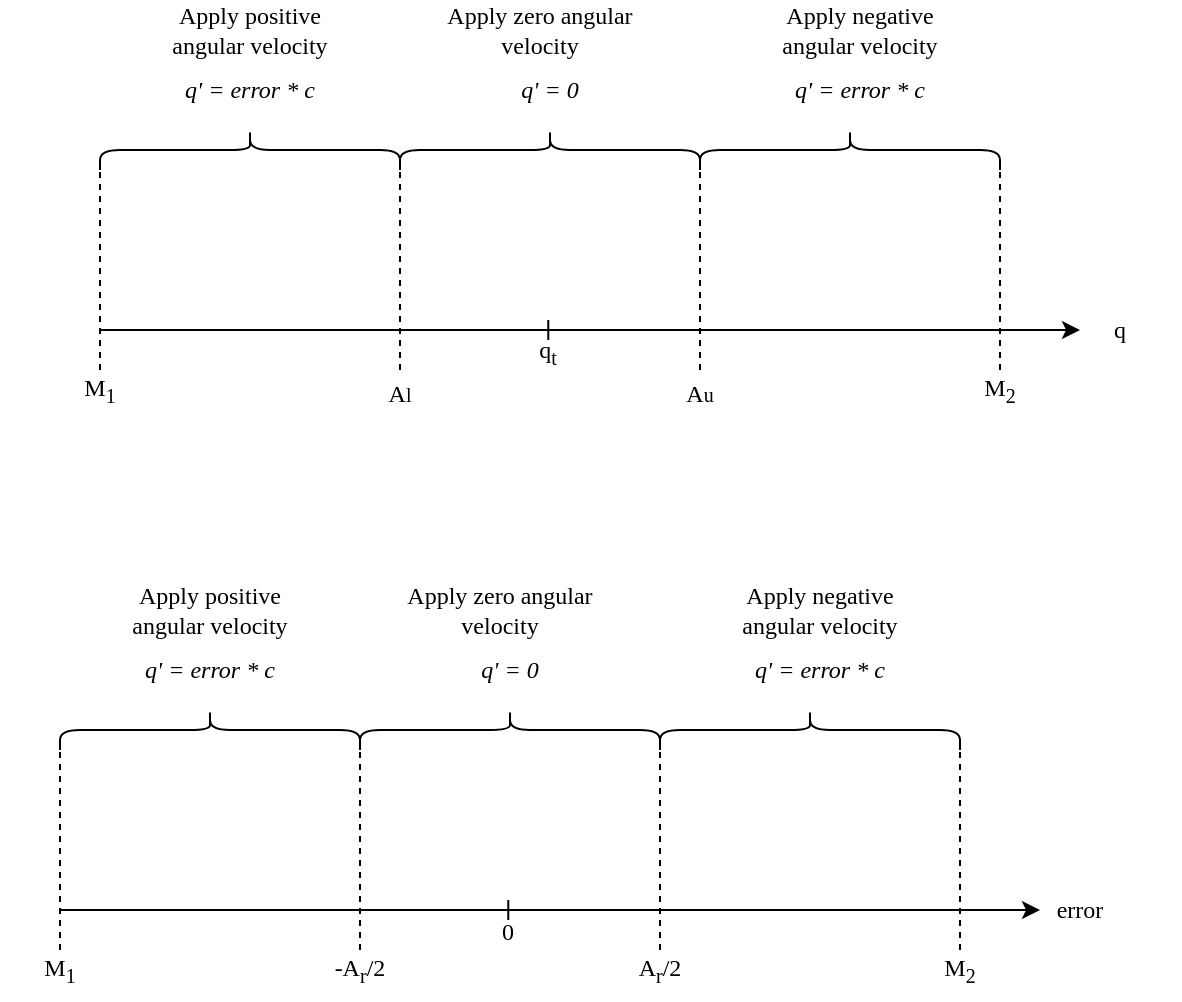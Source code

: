 <mxfile version="20.8.16" type="device"><diagram name="Page-1" id="Ghyp41Rm2ES8QULLYkGH"><mxGraphModel dx="806" dy="552" grid="1" gridSize="10" guides="1" tooltips="1" connect="1" arrows="1" fold="1" page="1" pageScale="1" pageWidth="850" pageHeight="1100" math="0" shadow="0"><root><mxCell id="0"/><mxCell id="1" parent="0"/><mxCell id="xTKEfutnQJyMtM44-0ee-1" value="" style="endArrow=classic;html=1;rounded=0;" edge="1" parent="1"><mxGeometry width="50" height="50" relative="1" as="geometry"><mxPoint x="100" y="320" as="sourcePoint"/><mxPoint x="590" y="320" as="targetPoint"/></mxGeometry></mxCell><mxCell id="xTKEfutnQJyMtM44-0ee-2" value="" style="endArrow=none;dashed=1;html=1;rounded=0;" edge="1" parent="1"><mxGeometry width="50" height="50" relative="1" as="geometry"><mxPoint x="100" y="340" as="sourcePoint"/><mxPoint x="100" y="240" as="targetPoint"/></mxGeometry></mxCell><mxCell id="xTKEfutnQJyMtM44-0ee-4" value="" style="shape=curlyBracket;whiteSpace=wrap;html=1;rounded=1;labelPosition=left;verticalLabelPosition=middle;align=right;verticalAlign=middle;fontSize=12;rotation=90;" vertex="1" parent="1"><mxGeometry x="165" y="155" width="20" height="150" as="geometry"/></mxCell><mxCell id="xTKEfutnQJyMtM44-0ee-5" value="&lt;font face=&quot;Palatino Linotype&quot;&gt;Apply positive angular velocity&lt;/font&gt;" style="text;html=1;strokeColor=none;fillColor=none;align=center;verticalAlign=middle;whiteSpace=wrap;rounded=0;fontSize=12;" vertex="1" parent="1"><mxGeometry x="120" y="155" width="110" height="30" as="geometry"/></mxCell><mxCell id="xTKEfutnQJyMtM44-0ee-6" value="" style="endArrow=none;dashed=1;html=1;rounded=0;" edge="1" parent="1"><mxGeometry width="50" height="50" relative="1" as="geometry"><mxPoint x="250" y="340" as="sourcePoint"/><mxPoint x="250" y="240" as="targetPoint"/></mxGeometry></mxCell><mxCell id="xTKEfutnQJyMtM44-0ee-7" value="" style="shape=curlyBracket;whiteSpace=wrap;html=1;rounded=1;labelPosition=left;verticalLabelPosition=middle;align=right;verticalAlign=middle;fontSize=12;rotation=90;" vertex="1" parent="1"><mxGeometry x="315" y="155" width="20" height="150" as="geometry"/></mxCell><mxCell id="xTKEfutnQJyMtM44-0ee-8" value="" style="endArrow=none;dashed=1;html=1;rounded=0;" edge="1" parent="1"><mxGeometry width="50" height="50" relative="1" as="geometry"><mxPoint x="400" y="340" as="sourcePoint"/><mxPoint x="400" y="240" as="targetPoint"/></mxGeometry></mxCell><mxCell id="xTKEfutnQJyMtM44-0ee-9" value="" style="shape=curlyBracket;whiteSpace=wrap;html=1;rounded=1;labelPosition=left;verticalLabelPosition=middle;align=right;verticalAlign=middle;fontSize=12;rotation=90;" vertex="1" parent="1"><mxGeometry x="465" y="155" width="20" height="150" as="geometry"/></mxCell><mxCell id="xTKEfutnQJyMtM44-0ee-10" value="" style="endArrow=none;dashed=1;html=1;rounded=0;" edge="1" parent="1"><mxGeometry width="50" height="50" relative="1" as="geometry"><mxPoint x="550" y="340" as="sourcePoint"/><mxPoint x="550" y="240" as="targetPoint"/></mxGeometry></mxCell><mxCell id="xTKEfutnQJyMtM44-0ee-11" value="q" style="text;html=1;strokeColor=none;fillColor=none;align=center;verticalAlign=middle;whiteSpace=wrap;rounded=0;fontSize=12;fontFamily=Palatino Linotype;" vertex="1" parent="1"><mxGeometry x="580" y="305" width="60" height="30" as="geometry"/></mxCell><mxCell id="xTKEfutnQJyMtM44-0ee-12" value="&lt;font face=&quot;Palatino Linotype&quot;&gt;q' = error *&lt;/font&gt;&lt;font face=&quot;Palatino Linotype&quot;&gt;&amp;nbsp;c&lt;/font&gt;" style="text;html=1;strokeColor=none;fillColor=none;align=center;verticalAlign=middle;whiteSpace=wrap;rounded=0;fontSize=12;fontStyle=2" vertex="1" parent="1"><mxGeometry x="120" y="185" width="110" height="30" as="geometry"/></mxCell><mxCell id="xTKEfutnQJyMtM44-0ee-13" value="&lt;font face=&quot;Palatino Linotype&quot;&gt;Apply zero angular velocity&lt;/font&gt;" style="text;html=1;strokeColor=none;fillColor=none;align=center;verticalAlign=middle;whiteSpace=wrap;rounded=0;fontSize=12;" vertex="1" parent="1"><mxGeometry x="270" y="155" width="100" height="30" as="geometry"/></mxCell><mxCell id="xTKEfutnQJyMtM44-0ee-14" value="&lt;font face=&quot;Palatino Linotype&quot;&gt;q' = 0&lt;/font&gt;" style="text;html=1;strokeColor=none;fillColor=none;align=center;verticalAlign=middle;whiteSpace=wrap;rounded=0;fontSize=12;fontStyle=2" vertex="1" parent="1"><mxGeometry x="270" y="185" width="110" height="30" as="geometry"/></mxCell><mxCell id="xTKEfutnQJyMtM44-0ee-15" value="&lt;font face=&quot;Palatino Linotype&quot;&gt;Apply negative angular velocity&lt;/font&gt;" style="text;html=1;strokeColor=none;fillColor=none;align=center;verticalAlign=middle;whiteSpace=wrap;rounded=0;fontSize=12;" vertex="1" parent="1"><mxGeometry x="430" y="155" width="100" height="30" as="geometry"/></mxCell><mxCell id="xTKEfutnQJyMtM44-0ee-17" value="&lt;font face=&quot;Palatino Linotype&quot;&gt;q' = error * c&lt;/font&gt;" style="text;html=1;strokeColor=none;fillColor=none;align=center;verticalAlign=middle;whiteSpace=wrap;rounded=0;fontSize=12;fontStyle=2" vertex="1" parent="1"><mxGeometry x="425" y="185" width="110" height="30" as="geometry"/></mxCell><mxCell id="xTKEfutnQJyMtM44-0ee-18" value="M&lt;sub&gt;1&lt;/sub&gt;" style="text;html=1;strokeColor=none;fillColor=none;align=center;verticalAlign=middle;whiteSpace=wrap;rounded=0;fontSize=12;fontFamily=Palatino Linotype;" vertex="1" parent="1"><mxGeometry x="70" y="335" width="60" height="30" as="geometry"/></mxCell><mxCell id="xTKEfutnQJyMtM44-0ee-19" value="&lt;sub&gt;&lt;span style=&quot;font-size: 12px;&quot;&gt;A&lt;/span&gt;l&lt;/sub&gt;" style="text;html=1;strokeColor=none;fillColor=none;align=center;verticalAlign=middle;whiteSpace=wrap;rounded=0;fontSize=12;fontFamily=Palatino Linotype;" vertex="1" parent="1"><mxGeometry x="220" y="335" width="60" height="30" as="geometry"/></mxCell><mxCell id="xTKEfutnQJyMtM44-0ee-20" value="&lt;sub&gt;&lt;span style=&quot;font-size: 12px;&quot;&gt;A&lt;/span&gt;u&lt;/sub&gt;" style="text;html=1;strokeColor=none;fillColor=none;align=center;verticalAlign=middle;whiteSpace=wrap;rounded=0;fontSize=12;fontFamily=Palatino Linotype;" vertex="1" parent="1"><mxGeometry x="370" y="335" width="60" height="30" as="geometry"/></mxCell><mxCell id="xTKEfutnQJyMtM44-0ee-21" value="M&lt;sub&gt;2&lt;/sub&gt;" style="text;html=1;strokeColor=none;fillColor=none;align=center;verticalAlign=middle;whiteSpace=wrap;rounded=0;fontSize=12;fontFamily=Palatino Linotype;" vertex="1" parent="1"><mxGeometry x="520" y="335" width="60" height="30" as="geometry"/></mxCell><mxCell id="xTKEfutnQJyMtM44-0ee-41" value="" style="endArrow=none;html=1;rounded=0;fontFamily=Palatino Linotype;fontSize=12;" edge="1" parent="1"><mxGeometry width="50" height="50" relative="1" as="geometry"><mxPoint x="324.14" y="325" as="sourcePoint"/><mxPoint x="324.14" y="315" as="targetPoint"/></mxGeometry></mxCell><mxCell id="xTKEfutnQJyMtM44-0ee-42" value="q&lt;sub&gt;t&lt;/sub&gt;" style="text;html=1;strokeColor=none;fillColor=none;align=center;verticalAlign=middle;whiteSpace=wrap;rounded=0;fontSize=12;fontFamily=Palatino Linotype;" vertex="1" parent="1"><mxGeometry x="294" y="316" width="60" height="30" as="geometry"/></mxCell><mxCell id="xTKEfutnQJyMtM44-0ee-43" value="" style="endArrow=classic;html=1;rounded=0;" edge="1" parent="1"><mxGeometry width="50" height="50" relative="1" as="geometry"><mxPoint x="80" y="610" as="sourcePoint"/><mxPoint x="570" y="610" as="targetPoint"/></mxGeometry></mxCell><mxCell id="xTKEfutnQJyMtM44-0ee-44" value="" style="endArrow=none;dashed=1;html=1;rounded=0;" edge="1" parent="1"><mxGeometry width="50" height="50" relative="1" as="geometry"><mxPoint x="80" y="630" as="sourcePoint"/><mxPoint x="80" y="530" as="targetPoint"/></mxGeometry></mxCell><mxCell id="xTKEfutnQJyMtM44-0ee-45" value="" style="shape=curlyBracket;whiteSpace=wrap;html=1;rounded=1;labelPosition=left;verticalLabelPosition=middle;align=right;verticalAlign=middle;fontSize=12;rotation=90;" vertex="1" parent="1"><mxGeometry x="145" y="445" width="20" height="150" as="geometry"/></mxCell><mxCell id="xTKEfutnQJyMtM44-0ee-46" value="&lt;font face=&quot;Palatino Linotype&quot;&gt;Apply positive angular velocity&lt;/font&gt;" style="text;html=1;strokeColor=none;fillColor=none;align=center;verticalAlign=middle;whiteSpace=wrap;rounded=0;fontSize=12;" vertex="1" parent="1"><mxGeometry x="100" y="445" width="110" height="30" as="geometry"/></mxCell><mxCell id="xTKEfutnQJyMtM44-0ee-47" value="" style="endArrow=none;dashed=1;html=1;rounded=0;" edge="1" parent="1"><mxGeometry width="50" height="50" relative="1" as="geometry"><mxPoint x="230" y="630" as="sourcePoint"/><mxPoint x="230" y="530" as="targetPoint"/></mxGeometry></mxCell><mxCell id="xTKEfutnQJyMtM44-0ee-48" value="" style="shape=curlyBracket;whiteSpace=wrap;html=1;rounded=1;labelPosition=left;verticalLabelPosition=middle;align=right;verticalAlign=middle;fontSize=12;rotation=90;" vertex="1" parent="1"><mxGeometry x="295" y="445" width="20" height="150" as="geometry"/></mxCell><mxCell id="xTKEfutnQJyMtM44-0ee-49" value="" style="endArrow=none;dashed=1;html=1;rounded=0;" edge="1" parent="1"><mxGeometry width="50" height="50" relative="1" as="geometry"><mxPoint x="380" y="630" as="sourcePoint"/><mxPoint x="380" y="530" as="targetPoint"/></mxGeometry></mxCell><mxCell id="xTKEfutnQJyMtM44-0ee-50" value="" style="shape=curlyBracket;whiteSpace=wrap;html=1;rounded=1;labelPosition=left;verticalLabelPosition=middle;align=right;verticalAlign=middle;fontSize=12;rotation=90;" vertex="1" parent="1"><mxGeometry x="445" y="445" width="20" height="150" as="geometry"/></mxCell><mxCell id="xTKEfutnQJyMtM44-0ee-51" value="" style="endArrow=none;dashed=1;html=1;rounded=0;" edge="1" parent="1"><mxGeometry width="50" height="50" relative="1" as="geometry"><mxPoint x="530" y="630" as="sourcePoint"/><mxPoint x="530" y="530" as="targetPoint"/></mxGeometry></mxCell><mxCell id="xTKEfutnQJyMtM44-0ee-52" value="error" style="text;html=1;strokeColor=none;fillColor=none;align=center;verticalAlign=middle;whiteSpace=wrap;rounded=0;fontSize=12;fontFamily=Palatino Linotype;" vertex="1" parent="1"><mxGeometry x="560" y="595" width="60" height="30" as="geometry"/></mxCell><mxCell id="xTKEfutnQJyMtM44-0ee-53" value="&lt;font face=&quot;Palatino Linotype&quot;&gt;q' = error *&lt;/font&gt;&lt;font face=&quot;Palatino Linotype&quot;&gt;&amp;nbsp;c&lt;/font&gt;" style="text;html=1;strokeColor=none;fillColor=none;align=center;verticalAlign=middle;whiteSpace=wrap;rounded=0;fontSize=12;fontStyle=2" vertex="1" parent="1"><mxGeometry x="100" y="475" width="110" height="30" as="geometry"/></mxCell><mxCell id="xTKEfutnQJyMtM44-0ee-54" value="&lt;font face=&quot;Palatino Linotype&quot;&gt;Apply zero angular velocity&lt;/font&gt;" style="text;html=1;strokeColor=none;fillColor=none;align=center;verticalAlign=middle;whiteSpace=wrap;rounded=0;fontSize=12;" vertex="1" parent="1"><mxGeometry x="250" y="445" width="100" height="30" as="geometry"/></mxCell><mxCell id="xTKEfutnQJyMtM44-0ee-55" value="&lt;font face=&quot;Palatino Linotype&quot;&gt;q' = 0&lt;/font&gt;" style="text;html=1;strokeColor=none;fillColor=none;align=center;verticalAlign=middle;whiteSpace=wrap;rounded=0;fontSize=12;fontStyle=2" vertex="1" parent="1"><mxGeometry x="250" y="475" width="110" height="30" as="geometry"/></mxCell><mxCell id="xTKEfutnQJyMtM44-0ee-56" value="&lt;font face=&quot;Palatino Linotype&quot;&gt;Apply negative angular velocity&lt;/font&gt;" style="text;html=1;strokeColor=none;fillColor=none;align=center;verticalAlign=middle;whiteSpace=wrap;rounded=0;fontSize=12;" vertex="1" parent="1"><mxGeometry x="410" y="445" width="100" height="30" as="geometry"/></mxCell><mxCell id="xTKEfutnQJyMtM44-0ee-57" value="&lt;font face=&quot;Palatino Linotype&quot;&gt;q' = error * c&lt;/font&gt;" style="text;html=1;strokeColor=none;fillColor=none;align=center;verticalAlign=middle;whiteSpace=wrap;rounded=0;fontSize=12;fontStyle=2" vertex="1" parent="1"><mxGeometry x="405" y="475" width="110" height="30" as="geometry"/></mxCell><mxCell id="xTKEfutnQJyMtM44-0ee-58" value="M&lt;sub&gt;1&lt;/sub&gt;" style="text;html=1;strokeColor=none;fillColor=none;align=center;verticalAlign=middle;whiteSpace=wrap;rounded=0;fontSize=12;fontFamily=Palatino Linotype;" vertex="1" parent="1"><mxGeometry x="50" y="625" width="60" height="30" as="geometry"/></mxCell><mxCell id="xTKEfutnQJyMtM44-0ee-59" value="-A&lt;sub&gt;r&lt;/sub&gt;/2" style="text;html=1;strokeColor=none;fillColor=none;align=center;verticalAlign=middle;whiteSpace=wrap;rounded=0;fontSize=12;fontFamily=Palatino Linotype;" vertex="1" parent="1"><mxGeometry x="200" y="625" width="60" height="30" as="geometry"/></mxCell><mxCell id="xTKEfutnQJyMtM44-0ee-61" value="M&lt;sub&gt;2&lt;/sub&gt;" style="text;html=1;strokeColor=none;fillColor=none;align=center;verticalAlign=middle;whiteSpace=wrap;rounded=0;fontSize=12;fontFamily=Palatino Linotype;" vertex="1" parent="1"><mxGeometry x="500" y="625" width="60" height="30" as="geometry"/></mxCell><mxCell id="xTKEfutnQJyMtM44-0ee-62" value="" style="endArrow=none;html=1;rounded=0;fontFamily=Palatino Linotype;fontSize=12;" edge="1" parent="1"><mxGeometry width="50" height="50" relative="1" as="geometry"><mxPoint x="304.14" y="615" as="sourcePoint"/><mxPoint x="304.14" y="605" as="targetPoint"/></mxGeometry></mxCell><mxCell id="xTKEfutnQJyMtM44-0ee-63" value="0" style="text;html=1;strokeColor=none;fillColor=none;align=center;verticalAlign=middle;whiteSpace=wrap;rounded=0;fontSize=12;fontFamily=Palatino Linotype;" vertex="1" parent="1"><mxGeometry x="274" y="606" width="60" height="30" as="geometry"/></mxCell><mxCell id="xTKEfutnQJyMtM44-0ee-64" value="A&lt;sub&gt;r&lt;/sub&gt;/2" style="text;html=1;strokeColor=none;fillColor=none;align=center;verticalAlign=middle;whiteSpace=wrap;rounded=0;fontSize=12;fontFamily=Palatino Linotype;" vertex="1" parent="1"><mxGeometry x="350" y="625" width="60" height="30" as="geometry"/></mxCell></root></mxGraphModel></diagram></mxfile>
